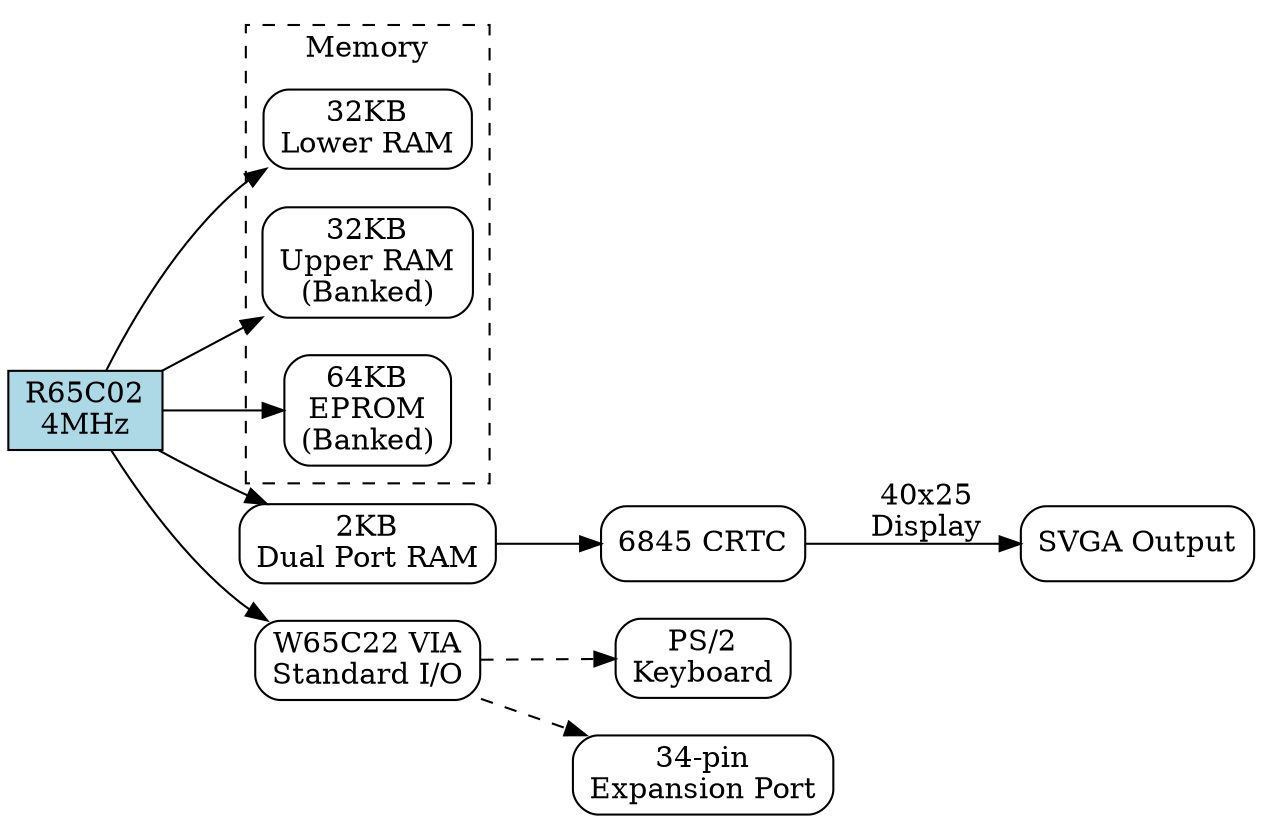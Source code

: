 digraph aves_sparrow {
    rankdir=LR;
    node [shape=box, style=rounded];
    
    cpu [label="R65C02\n4MHz", style=filled, fillcolor=lightblue];
    
    subgraph cluster_memory {
        label="Memory";
        style=dashed;
        ram_lower [label="32KB\nLower RAM"];
        ram_upper [label="32KB\nUpper RAM\n(Banked)"];
        rom [label="64KB\nEPROM\n(Banked)"];
    }
    
    display_buffer [label="2KB\nDual Port RAM"];
    crtc [label="6845 CRTC"];
    svga [label="SVGA Output"];
    
    io [label="W65C22 VIA\nStandard I/O"];
    
    cpu -> ram_lower;
    cpu -> ram_upper;
    cpu -> rom;
    cpu -> display_buffer;
    cpu -> io;
    
    display_buffer -> crtc;
    crtc -> svga [label="40x25\nDisplay"];
    
    io -> {keyboard, expansion} [style=dashed];
    
    keyboard [label="PS/2\nKeyboard"];
    expansion [label="34-pin\nExpansion Port"];
}
// dot -Tpng -Gdpi=300 -o sparrow.png sparrow.dot
